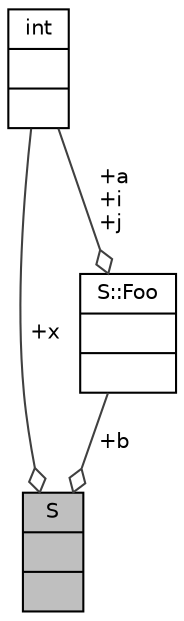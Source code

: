 digraph "S"
{
 // INTERACTIVE_SVG=YES
  bgcolor="transparent";
  edge [fontname="Helvetica",fontsize="10",labelfontname="Helvetica",labelfontsize="10"];
  node [fontname="Helvetica",fontsize="10",shape=record];
  Node1 [label="{S\n||}",height=0.2,width=0.4,color="black", fillcolor="grey75", style="filled" fontcolor="black"];
  Node2 -> Node1 [color="grey25",fontsize="10",style="solid",label=" +b" ,arrowhead="odiamond",fontname="Helvetica"];
  Node2 [label="{S::Foo\n||}",height=0.2,width=0.4,color="black",URL="$d1/d18/structS_1_1Foo.html"];
  Node3 -> Node2 [color="grey25",fontsize="10",style="solid",label=" +a\n+i\n+j" ,arrowhead="odiamond",fontname="Helvetica"];
  Node3 [label="{int\n||}",height=0.2,width=0.4,color="black",URL="$d1/da0/classint.html"];
  Node3 -> Node1 [color="grey25",fontsize="10",style="solid",label=" +x" ,arrowhead="odiamond",fontname="Helvetica"];
}
